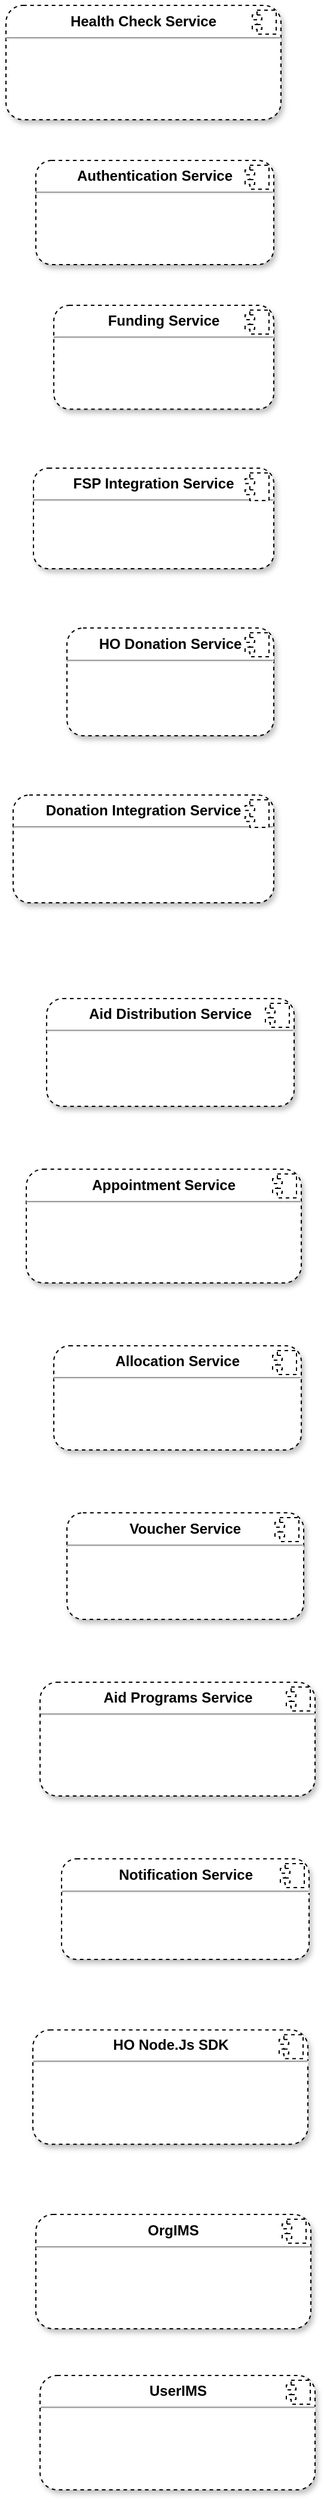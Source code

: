 <mxfile version="12.1.0" type="github" pages="1"><diagram id="1JJ-UvxjRfw-XplDersZ" name="Page-1"><mxGraphModel dx="6473" dy="2470" grid="1" gridSize="10" guides="1" tooltips="1" connect="1" arrows="1" fold="1" page="1" pageScale="1" pageWidth="1169" pageHeight="827" math="0" shadow="0"><root><mxCell id="0"/><mxCell id="1" parent="0"/><mxCell id="O8yqFfZVTY15k68Ri3AY-7" value="&lt;p style=&quot;margin: 0px ; margin-top: 6px ; text-align: center&quot;&gt;&lt;b&gt;FSP Integration Service&lt;/b&gt;&lt;/p&gt;&lt;hr&gt;&lt;p style=&quot;margin: 0px ; margin-left: 8px&quot;&gt;&lt;br&gt;&lt;/p&gt;&lt;div&gt;&lt;br&gt;&lt;/div&gt;&lt;p&gt;&lt;br&gt;&lt;/p&gt;" style="align=left;overflow=fill;html=1;gradientDirection=south;rounded=1;shadow=1;glass=0;dashed=1;" vertex="1" parent="1"><mxGeometry x="-2407" y="-323" width="201" height="84" as="geometry"/></mxCell><mxCell id="O8yqFfZVTY15k68Ri3AY-8" value="" style="shape=component;jettyWidth=8;jettyHeight=4;dashed=1;" vertex="1" parent="O8yqFfZVTY15k68Ri3AY-7"><mxGeometry x="1" width="20" height="23" relative="1" as="geometry"><mxPoint x="-24" y="4" as="offset"/></mxGeometry></mxCell><mxCell id="O8yqFfZVTY15k68Ri3AY-9" value="&lt;p style=&quot;margin: 0px ; margin-top: 6px ; text-align: center&quot;&gt;&lt;b&gt;Donation Integration Service&lt;/b&gt;&lt;/p&gt;&lt;hr&gt;&lt;p style=&quot;margin: 0px ; margin-left: 8px&quot;&gt;&lt;br&gt;&lt;/p&gt;" style="align=left;overflow=fill;html=1;gradientDirection=south;rounded=1;shadow=1;glass=0;dashed=1;" vertex="1" parent="1"><mxGeometry x="-2424" y="-50" width="218" height="90" as="geometry"/></mxCell><mxCell id="O8yqFfZVTY15k68Ri3AY-10" value="" style="shape=component;jettyWidth=8;jettyHeight=4;dashed=1;" vertex="1" parent="O8yqFfZVTY15k68Ri3AY-9"><mxGeometry x="1" width="20" height="23" relative="1" as="geometry"><mxPoint x="-24" y="4" as="offset"/></mxGeometry></mxCell><mxCell id="O8yqFfZVTY15k68Ri3AY-11" value="&lt;p style=&quot;margin: 0px ; margin-top: 6px ; text-align: center&quot;&gt;&lt;b&gt;Aid Distribution Service&lt;/b&gt;&lt;/p&gt;&lt;hr&gt;&lt;p style=&quot;margin: 0px ; margin-left: 8px&quot;&gt;&lt;br&gt;&lt;/p&gt;&lt;p style=&quot;margin: 0px ; margin-left: 8px&quot;&gt;&lt;br&gt;&lt;/p&gt;&lt;p style=&quot;margin: 0px ; margin-left: 8px&quot;&gt;&lt;br&gt;&lt;/p&gt;&lt;p&gt;&lt;br&gt;&lt;/p&gt;" style="align=left;overflow=fill;html=1;gradientDirection=south;whiteSpace=wrap;shadow=1;rounded=1;glass=0;comic=0;dashed=1;" vertex="1" parent="1"><mxGeometry x="-2396" y="120" width="207" height="90" as="geometry"/></mxCell><mxCell id="O8yqFfZVTY15k68Ri3AY-12" value="" style="shape=component;jettyWidth=8;jettyHeight=4;dashed=1;" vertex="1" parent="O8yqFfZVTY15k68Ri3AY-11"><mxGeometry x="1" width="20" height="20" relative="1" as="geometry"><mxPoint x="-24" y="4" as="offset"/></mxGeometry></mxCell><mxCell id="O8yqFfZVTY15k68Ri3AY-13" value="&lt;p style=&quot;margin: 0px ; margin-top: 6px ; text-align: center&quot;&gt;&lt;b&gt;Allocation Service&lt;/b&gt;&lt;/p&gt;&lt;hr&gt;&lt;p style=&quot;margin: 0px ; margin-left: 8px&quot;&gt;&lt;br&gt;&lt;/p&gt;&lt;p style=&quot;margin: 0px ; margin-left: 8px&quot;&gt;&lt;br&gt;&lt;/p&gt;&lt;p style=&quot;margin: 0px ; margin-left: 8px&quot;&gt;&lt;br&gt;&lt;/p&gt;&lt;p&gt;&lt;br&gt;&lt;/p&gt;" style="align=left;overflow=fill;html=1;gradientDirection=south;whiteSpace=wrap;shadow=1;rounded=1;glass=0;comic=0;dashed=1;" vertex="1" parent="1"><mxGeometry x="-2390" y="410" width="207" height="87" as="geometry"/></mxCell><mxCell id="O8yqFfZVTY15k68Ri3AY-14" value="" style="shape=component;jettyWidth=8;jettyHeight=4;dashed=1;" vertex="1" parent="O8yqFfZVTY15k68Ri3AY-13"><mxGeometry x="1" width="20" height="20" relative="1" as="geometry"><mxPoint x="-24" y="4" as="offset"/></mxGeometry></mxCell><mxCell id="O8yqFfZVTY15k68Ri3AY-15" value="&lt;p style=&quot;margin: 0px ; margin-top: 6px ; text-align: center&quot;&gt;&lt;b&gt;Notification Service&lt;/b&gt;&lt;/p&gt;&lt;hr&gt;&lt;p style=&quot;margin: 0px ; margin-left: 8px&quot;&gt;&lt;br&gt;&lt;/p&gt;&lt;p style=&quot;margin: 0px ; margin-left: 8px&quot;&gt;&lt;br&gt;&lt;/p&gt;&lt;p style=&quot;margin: 0px ; margin-left: 8px&quot;&gt;&lt;br&gt;&lt;/p&gt;&lt;p&gt;&lt;br&gt;&lt;/p&gt;" style="align=left;overflow=fill;html=1;gradientDirection=south;whiteSpace=wrap;shadow=1;rounded=1;glass=0;comic=0;dashed=1;" vertex="1" parent="1"><mxGeometry x="-2383.5" y="838.5" width="207" height="84" as="geometry"/></mxCell><mxCell id="O8yqFfZVTY15k68Ri3AY-16" value="" style="shape=component;jettyWidth=8;jettyHeight=4;dashed=1;" vertex="1" parent="O8yqFfZVTY15k68Ri3AY-15"><mxGeometry x="1" width="20" height="20" relative="1" as="geometry"><mxPoint x="-24" y="4" as="offset"/></mxGeometry></mxCell><mxCell id="O8yqFfZVTY15k68Ri3AY-17" value="&lt;p style=&quot;margin: 0px ; margin-top: 6px ; text-align: center&quot;&gt;&lt;b&gt;Voucher Service&lt;/b&gt;&lt;/p&gt;&lt;hr&gt;&lt;p style=&quot;margin: 0px ; margin-left: 8px&quot;&gt;&lt;br&gt;&lt;/p&gt;&lt;p&gt;&lt;br&gt;&lt;/p&gt;" style="align=left;overflow=fill;html=1;gradientDirection=south;rounded=1;shadow=1;glass=0;dashed=1;" vertex="1" parent="1"><mxGeometry x="-2379.0" y="549.5" width="198" height="89" as="geometry"/></mxCell><mxCell id="O8yqFfZVTY15k68Ri3AY-18" value="" style="shape=component;jettyWidth=8;jettyHeight=4;dashed=1;" vertex="1" parent="O8yqFfZVTY15k68Ri3AY-17"><mxGeometry x="1" width="20" height="20" relative="1" as="geometry"><mxPoint x="-24" y="4" as="offset"/></mxGeometry></mxCell><mxCell id="O8yqFfZVTY15k68Ri3AY-19" value="&lt;p style=&quot;margin: 0px ; margin-top: 6px ; text-align: center&quot;&gt;&lt;b&gt;HO Donation Service&lt;/b&gt;&lt;/p&gt;&lt;hr&gt;&lt;p style=&quot;margin: 0px ; margin-left: 8px&quot;&gt;&lt;br&gt;&lt;/p&gt;" style="align=left;overflow=fill;html=1;gradientDirection=south;rounded=1;shadow=1;glass=0;dashed=1;" vertex="1" parent="1"><mxGeometry x="-2379" y="-189.5" width="173" height="90" as="geometry"/></mxCell><mxCell id="O8yqFfZVTY15k68Ri3AY-20" value="" style="shape=component;jettyWidth=8;jettyHeight=4;dashed=1;" vertex="1" parent="O8yqFfZVTY15k68Ri3AY-19"><mxGeometry x="1" width="20" height="20" relative="1" as="geometry"><mxPoint x="-24" y="4" as="offset"/></mxGeometry></mxCell><mxCell id="O8yqFfZVTY15k68Ri3AY-21" value="&lt;p style=&quot;margin: 0px ; margin-top: 6px ; text-align: center&quot;&gt;&lt;b&gt;Appointment Service&lt;/b&gt;&lt;/p&gt;&lt;hr&gt;&lt;p style=&quot;margin: 0px ; margin-left: 8px&quot;&gt;&lt;br&gt;&lt;/p&gt;&lt;p&gt;&lt;br&gt;&lt;/p&gt;" style="align=left;overflow=fill;html=1;gradientDirection=south;rounded=1;shadow=1;glass=0;dashed=1;" vertex="1" parent="1"><mxGeometry x="-2413" y="262.5" width="230" height="95" as="geometry"/></mxCell><mxCell id="O8yqFfZVTY15k68Ri3AY-22" value="" style="shape=component;jettyWidth=8;jettyHeight=4;dashed=1;" vertex="1" parent="O8yqFfZVTY15k68Ri3AY-21"><mxGeometry x="1" width="20" height="20" relative="1" as="geometry"><mxPoint x="-24" y="4" as="offset"/></mxGeometry></mxCell><mxCell id="O8yqFfZVTY15k68Ri3AY-23" value="&lt;p style=&quot;margin: 6px 0px 0px;&quot;&gt;&lt;b&gt;Aid Programs Service&lt;/b&gt;&lt;/p&gt;&lt;hr&gt;&lt;p style=&quot;margin: 0px ; margin-left: 8px&quot;&gt;&lt;br&gt;&lt;/p&gt;&lt;p&gt;&lt;br&gt;&lt;/p&gt;" style="align=center;overflow=fill;html=1;gradientDirection=south;rounded=1;shadow=1;glass=0;dashed=1;" vertex="1" parent="1"><mxGeometry x="-2401.5" y="691" width="230" height="95" as="geometry"/></mxCell><mxCell id="O8yqFfZVTY15k68Ri3AY-24" value="" style="shape=component;jettyWidth=8;jettyHeight=4;dashed=1;" vertex="1" parent="O8yqFfZVTY15k68Ri3AY-23"><mxGeometry x="1" width="20" height="20" relative="1" as="geometry"><mxPoint x="-24" y="4" as="offset"/></mxGeometry></mxCell><mxCell id="O8yqFfZVTY15k68Ri3AY-25" value="&lt;p style=&quot;margin: 0px ; margin-top: 6px ; text-align: center&quot;&gt;&lt;b&gt;Funding Service&lt;/b&gt;&lt;/p&gt;&lt;hr&gt;&lt;p style=&quot;margin: 0px ; margin-left: 8px&quot;&gt;&lt;br&gt;&lt;/p&gt;&lt;p&gt;&lt;br&gt;&lt;/p&gt;" style="align=left;overflow=fill;html=1;gradientDirection=south;rounded=1;shadow=1;glass=0;dashed=1;" vertex="1" parent="1"><mxGeometry x="-2390" y="-459" width="184.0" height="86.7" as="geometry"/></mxCell><mxCell id="O8yqFfZVTY15k68Ri3AY-26" value="" style="shape=component;jettyWidth=8;jettyHeight=4;dashed=1;" vertex="1" parent="O8yqFfZVTY15k68Ri3AY-25"><mxGeometry x="1" width="20" height="20" relative="1" as="geometry"><mxPoint x="-24" y="4" as="offset"/></mxGeometry></mxCell><mxCell id="O8yqFfZVTY15k68Ri3AY-27" value="&lt;p style=&quot;margin: 0px ; margin-top: 6px ; text-align: center&quot;&gt;&lt;b&gt;Authentication Service&lt;/b&gt;&lt;/p&gt;&lt;hr&gt;&lt;p style=&quot;margin: 0px ; margin-left: 8px&quot;&gt;&lt;br&gt;&lt;/p&gt;&lt;p style=&quot;margin: 0px ; margin-left: 8px&quot;&gt;&lt;br&gt;&lt;/p&gt;" style="align=left;overflow=fill;html=1;gradientDirection=south;rounded=1;shadow=1;glass=0;dashed=1;" vertex="1" parent="1"><mxGeometry x="-2405" y="-580" width="199" height="87" as="geometry"/></mxCell><mxCell id="O8yqFfZVTY15k68Ri3AY-28" value="" style="shape=component;jettyWidth=8;jettyHeight=4;dashed=1;" vertex="1" parent="O8yqFfZVTY15k68Ri3AY-27"><mxGeometry x="1" width="20" height="20" relative="1" as="geometry"><mxPoint x="-24" y="4" as="offset"/></mxGeometry></mxCell><mxCell id="O8yqFfZVTY15k68Ri3AY-29" value="&lt;p style=&quot;margin: 0px ; margin-top: 6px ; text-align: center&quot;&gt;&lt;b&gt;Health Check Service&lt;/b&gt;&lt;/p&gt;&lt;hr&gt;&lt;p style=&quot;margin: 0px ; margin-left: 8px&quot;&gt;&lt;br&gt;&lt;/p&gt;&lt;p&gt;&lt;br&gt;&lt;/p&gt;" style="align=left;overflow=fill;html=1;gradientDirection=south;rounded=1;shadow=1;glass=0;dashed=1;" vertex="1" parent="1"><mxGeometry x="-2430" y="-709.5" width="230.0" height="95.45" as="geometry"/></mxCell><mxCell id="O8yqFfZVTY15k68Ri3AY-30" value="" style="shape=component;jettyWidth=8;jettyHeight=4;dashed=1;" vertex="1" parent="O8yqFfZVTY15k68Ri3AY-29"><mxGeometry x="1" width="20" height="20" relative="1" as="geometry"><mxPoint x="-24" y="4" as="offset"/></mxGeometry></mxCell><mxCell id="O8yqFfZVTY15k68Ri3AY-31" value="&lt;p style=&quot;margin: 0px ; margin-top: 6px ; text-align: center&quot;&gt;&lt;b&gt;OrgIMS&lt;/b&gt;&lt;/p&gt;&lt;hr&gt;&lt;p style=&quot;margin: 0px ; margin-left: 8px&quot;&gt;&lt;br&gt;&lt;/p&gt;&lt;p&gt;&lt;br&gt;&lt;/p&gt;" style="align=left;overflow=fill;html=1;gradientDirection=south;rounded=1;shadow=1;glass=0;dashed=1;" vertex="1" parent="1"><mxGeometry x="-2405" y="1135.5" width="230.0" height="95.45" as="geometry"/></mxCell><mxCell id="O8yqFfZVTY15k68Ri3AY-32" value="" style="shape=component;jettyWidth=8;jettyHeight=4;dashed=1;" vertex="1" parent="O8yqFfZVTY15k68Ri3AY-31"><mxGeometry x="1" width="20" height="20" relative="1" as="geometry"><mxPoint x="-24" y="4" as="offset"/></mxGeometry></mxCell><mxCell id="O8yqFfZVTY15k68Ri3AY-33" value="&lt;p style=&quot;margin: 0px ; margin-top: 6px ; text-align: center&quot;&gt;&lt;b&gt;HO Node.Js SDK&lt;/b&gt;&lt;/p&gt;&lt;hr&gt;&lt;p style=&quot;margin: 0px ; margin-left: 8px&quot;&gt;&lt;br&gt;&lt;/p&gt;&lt;p&gt;&lt;br&gt;&lt;/p&gt;" style="align=left;overflow=fill;html=1;gradientDirection=south;rounded=1;shadow=1;glass=0;dashed=1;" vertex="1" parent="1"><mxGeometry x="-2407.5" y="981.4" width="230.0" height="95.45" as="geometry"/></mxCell><mxCell id="O8yqFfZVTY15k68Ri3AY-34" value="" style="shape=component;jettyWidth=8;jettyHeight=4;dashed=1;" vertex="1" parent="O8yqFfZVTY15k68Ri3AY-33"><mxGeometry x="1" width="20" height="20" relative="1" as="geometry"><mxPoint x="-24" y="4" as="offset"/></mxGeometry></mxCell><mxCell id="O8yqFfZVTY15k68Ri3AY-35" value="&lt;p style=&quot;margin: 0px ; margin-top: 6px ; text-align: center&quot;&gt;&lt;b&gt;UserIMS&lt;/b&gt;&lt;/p&gt;&lt;hr&gt;&lt;p style=&quot;margin: 0px ; margin-left: 8px&quot;&gt;&lt;br&gt;&lt;/p&gt;&lt;p&gt;&lt;br&gt;&lt;/p&gt;" style="align=left;overflow=fill;html=1;gradientDirection=south;rounded=1;shadow=1;glass=0;dashed=1;" vertex="1" parent="1"><mxGeometry x="-2401.5" y="1270" width="230.0" height="95.45" as="geometry"/></mxCell><mxCell id="O8yqFfZVTY15k68Ri3AY-36" value="" style="shape=component;jettyWidth=8;jettyHeight=4;dashed=1;" vertex="1" parent="O8yqFfZVTY15k68Ri3AY-35"><mxGeometry x="1" width="20" height="20" relative="1" as="geometry"><mxPoint x="-24" y="4" as="offset"/></mxGeometry></mxCell></root></mxGraphModel></diagram></mxfile>